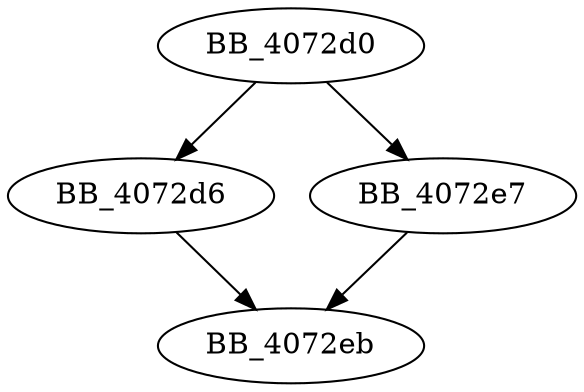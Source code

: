 DiGraph __trandisp1{
BB_4072d0->BB_4072d6
BB_4072d0->BB_4072e7
BB_4072d6->BB_4072eb
BB_4072e7->BB_4072eb
}
